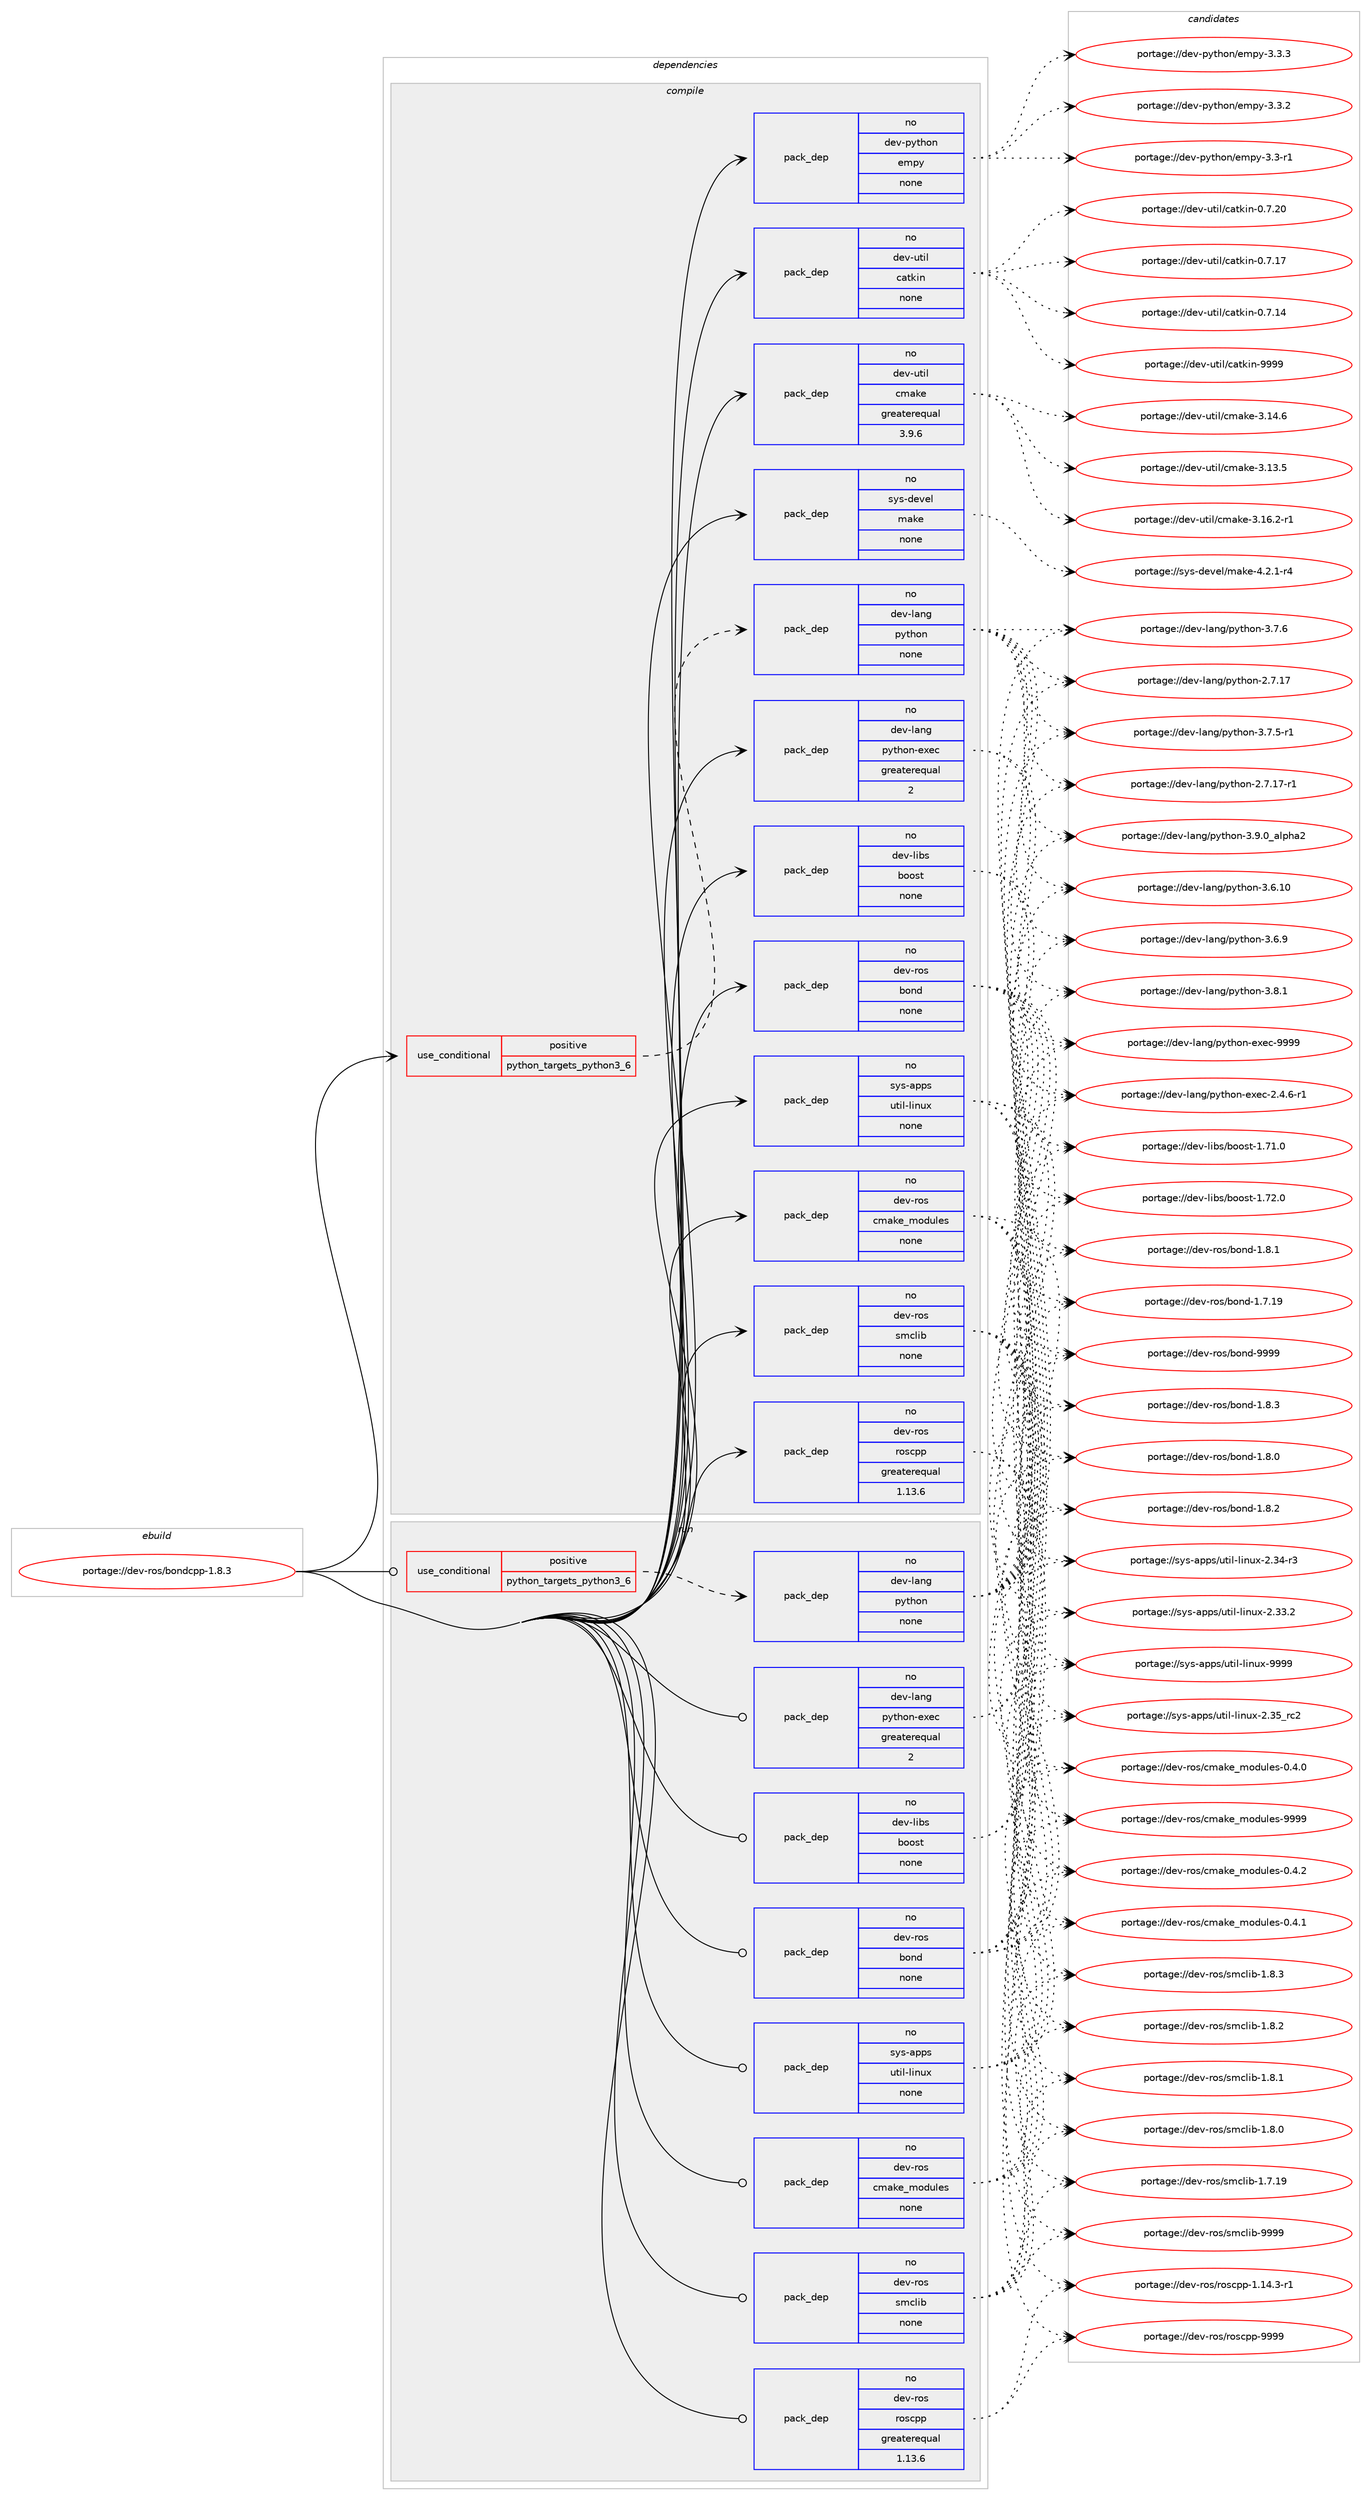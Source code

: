 digraph prolog {

# *************
# Graph options
# *************

newrank=true;
concentrate=true;
compound=true;
graph [rankdir=LR,fontname=Helvetica,fontsize=10,ranksep=1.5];#, ranksep=2.5, nodesep=0.2];
edge  [arrowhead=vee];
node  [fontname=Helvetica,fontsize=10];

# **********
# The ebuild
# **********

subgraph cluster_leftcol {
color=gray;
label=<<i>ebuild</i>>;
id [label="portage://dev-ros/bondcpp-1.8.3", color=red, width=4, href="../dev-ros/bondcpp-1.8.3.svg"];
}

# ****************
# The dependencies
# ****************

subgraph cluster_midcol {
color=gray;
label=<<i>dependencies</i>>;
subgraph cluster_compile {
fillcolor="#eeeeee";
style=filled;
label=<<i>compile</i>>;
subgraph cond101652 {
dependency409934 [label=<<TABLE BORDER="0" CELLBORDER="1" CELLSPACING="0" CELLPADDING="4"><TR><TD ROWSPAN="3" CELLPADDING="10">use_conditional</TD></TR><TR><TD>positive</TD></TR><TR><TD>python_targets_python3_6</TD></TR></TABLE>>, shape=none, color=red];
subgraph pack303407 {
dependency409935 [label=<<TABLE BORDER="0" CELLBORDER="1" CELLSPACING="0" CELLPADDING="4" WIDTH="220"><TR><TD ROWSPAN="6" CELLPADDING="30">pack_dep</TD></TR><TR><TD WIDTH="110">no</TD></TR><TR><TD>dev-lang</TD></TR><TR><TD>python</TD></TR><TR><TD>none</TD></TR><TR><TD></TD></TR></TABLE>>, shape=none, color=blue];
}
dependency409934:e -> dependency409935:w [weight=20,style="dashed",arrowhead="vee"];
}
id:e -> dependency409934:w [weight=20,style="solid",arrowhead="vee"];
subgraph pack303408 {
dependency409936 [label=<<TABLE BORDER="0" CELLBORDER="1" CELLSPACING="0" CELLPADDING="4" WIDTH="220"><TR><TD ROWSPAN="6" CELLPADDING="30">pack_dep</TD></TR><TR><TD WIDTH="110">no</TD></TR><TR><TD>dev-lang</TD></TR><TR><TD>python-exec</TD></TR><TR><TD>greaterequal</TD></TR><TR><TD>2</TD></TR></TABLE>>, shape=none, color=blue];
}
id:e -> dependency409936:w [weight=20,style="solid",arrowhead="vee"];
subgraph pack303409 {
dependency409937 [label=<<TABLE BORDER="0" CELLBORDER="1" CELLSPACING="0" CELLPADDING="4" WIDTH="220"><TR><TD ROWSPAN="6" CELLPADDING="30">pack_dep</TD></TR><TR><TD WIDTH="110">no</TD></TR><TR><TD>dev-libs</TD></TR><TR><TD>boost</TD></TR><TR><TD>none</TD></TR><TR><TD></TD></TR></TABLE>>, shape=none, color=blue];
}
id:e -> dependency409937:w [weight=20,style="solid",arrowhead="vee"];
subgraph pack303410 {
dependency409938 [label=<<TABLE BORDER="0" CELLBORDER="1" CELLSPACING="0" CELLPADDING="4" WIDTH="220"><TR><TD ROWSPAN="6" CELLPADDING="30">pack_dep</TD></TR><TR><TD WIDTH="110">no</TD></TR><TR><TD>dev-python</TD></TR><TR><TD>empy</TD></TR><TR><TD>none</TD></TR><TR><TD></TD></TR></TABLE>>, shape=none, color=blue];
}
id:e -> dependency409938:w [weight=20,style="solid",arrowhead="vee"];
subgraph pack303411 {
dependency409939 [label=<<TABLE BORDER="0" CELLBORDER="1" CELLSPACING="0" CELLPADDING="4" WIDTH="220"><TR><TD ROWSPAN="6" CELLPADDING="30">pack_dep</TD></TR><TR><TD WIDTH="110">no</TD></TR><TR><TD>dev-ros</TD></TR><TR><TD>bond</TD></TR><TR><TD>none</TD></TR><TR><TD></TD></TR></TABLE>>, shape=none, color=blue];
}
id:e -> dependency409939:w [weight=20,style="solid",arrowhead="vee"];
subgraph pack303412 {
dependency409940 [label=<<TABLE BORDER="0" CELLBORDER="1" CELLSPACING="0" CELLPADDING="4" WIDTH="220"><TR><TD ROWSPAN="6" CELLPADDING="30">pack_dep</TD></TR><TR><TD WIDTH="110">no</TD></TR><TR><TD>dev-ros</TD></TR><TR><TD>cmake_modules</TD></TR><TR><TD>none</TD></TR><TR><TD></TD></TR></TABLE>>, shape=none, color=blue];
}
id:e -> dependency409940:w [weight=20,style="solid",arrowhead="vee"];
subgraph pack303413 {
dependency409941 [label=<<TABLE BORDER="0" CELLBORDER="1" CELLSPACING="0" CELLPADDING="4" WIDTH="220"><TR><TD ROWSPAN="6" CELLPADDING="30">pack_dep</TD></TR><TR><TD WIDTH="110">no</TD></TR><TR><TD>dev-ros</TD></TR><TR><TD>roscpp</TD></TR><TR><TD>greaterequal</TD></TR><TR><TD>1.13.6</TD></TR></TABLE>>, shape=none, color=blue];
}
id:e -> dependency409941:w [weight=20,style="solid",arrowhead="vee"];
subgraph pack303414 {
dependency409942 [label=<<TABLE BORDER="0" CELLBORDER="1" CELLSPACING="0" CELLPADDING="4" WIDTH="220"><TR><TD ROWSPAN="6" CELLPADDING="30">pack_dep</TD></TR><TR><TD WIDTH="110">no</TD></TR><TR><TD>dev-ros</TD></TR><TR><TD>smclib</TD></TR><TR><TD>none</TD></TR><TR><TD></TD></TR></TABLE>>, shape=none, color=blue];
}
id:e -> dependency409942:w [weight=20,style="solid",arrowhead="vee"];
subgraph pack303415 {
dependency409943 [label=<<TABLE BORDER="0" CELLBORDER="1" CELLSPACING="0" CELLPADDING="4" WIDTH="220"><TR><TD ROWSPAN="6" CELLPADDING="30">pack_dep</TD></TR><TR><TD WIDTH="110">no</TD></TR><TR><TD>dev-util</TD></TR><TR><TD>catkin</TD></TR><TR><TD>none</TD></TR><TR><TD></TD></TR></TABLE>>, shape=none, color=blue];
}
id:e -> dependency409943:w [weight=20,style="solid",arrowhead="vee"];
subgraph pack303416 {
dependency409944 [label=<<TABLE BORDER="0" CELLBORDER="1" CELLSPACING="0" CELLPADDING="4" WIDTH="220"><TR><TD ROWSPAN="6" CELLPADDING="30">pack_dep</TD></TR><TR><TD WIDTH="110">no</TD></TR><TR><TD>dev-util</TD></TR><TR><TD>cmake</TD></TR><TR><TD>greaterequal</TD></TR><TR><TD>3.9.6</TD></TR></TABLE>>, shape=none, color=blue];
}
id:e -> dependency409944:w [weight=20,style="solid",arrowhead="vee"];
subgraph pack303417 {
dependency409945 [label=<<TABLE BORDER="0" CELLBORDER="1" CELLSPACING="0" CELLPADDING="4" WIDTH="220"><TR><TD ROWSPAN="6" CELLPADDING="30">pack_dep</TD></TR><TR><TD WIDTH="110">no</TD></TR><TR><TD>sys-apps</TD></TR><TR><TD>util-linux</TD></TR><TR><TD>none</TD></TR><TR><TD></TD></TR></TABLE>>, shape=none, color=blue];
}
id:e -> dependency409945:w [weight=20,style="solid",arrowhead="vee"];
subgraph pack303418 {
dependency409946 [label=<<TABLE BORDER="0" CELLBORDER="1" CELLSPACING="0" CELLPADDING="4" WIDTH="220"><TR><TD ROWSPAN="6" CELLPADDING="30">pack_dep</TD></TR><TR><TD WIDTH="110">no</TD></TR><TR><TD>sys-devel</TD></TR><TR><TD>make</TD></TR><TR><TD>none</TD></TR><TR><TD></TD></TR></TABLE>>, shape=none, color=blue];
}
id:e -> dependency409946:w [weight=20,style="solid",arrowhead="vee"];
}
subgraph cluster_compileandrun {
fillcolor="#eeeeee";
style=filled;
label=<<i>compile and run</i>>;
}
subgraph cluster_run {
fillcolor="#eeeeee";
style=filled;
label=<<i>run</i>>;
subgraph cond101653 {
dependency409947 [label=<<TABLE BORDER="0" CELLBORDER="1" CELLSPACING="0" CELLPADDING="4"><TR><TD ROWSPAN="3" CELLPADDING="10">use_conditional</TD></TR><TR><TD>positive</TD></TR><TR><TD>python_targets_python3_6</TD></TR></TABLE>>, shape=none, color=red];
subgraph pack303419 {
dependency409948 [label=<<TABLE BORDER="0" CELLBORDER="1" CELLSPACING="0" CELLPADDING="4" WIDTH="220"><TR><TD ROWSPAN="6" CELLPADDING="30">pack_dep</TD></TR><TR><TD WIDTH="110">no</TD></TR><TR><TD>dev-lang</TD></TR><TR><TD>python</TD></TR><TR><TD>none</TD></TR><TR><TD></TD></TR></TABLE>>, shape=none, color=blue];
}
dependency409947:e -> dependency409948:w [weight=20,style="dashed",arrowhead="vee"];
}
id:e -> dependency409947:w [weight=20,style="solid",arrowhead="odot"];
subgraph pack303420 {
dependency409949 [label=<<TABLE BORDER="0" CELLBORDER="1" CELLSPACING="0" CELLPADDING="4" WIDTH="220"><TR><TD ROWSPAN="6" CELLPADDING="30">pack_dep</TD></TR><TR><TD WIDTH="110">no</TD></TR><TR><TD>dev-lang</TD></TR><TR><TD>python-exec</TD></TR><TR><TD>greaterequal</TD></TR><TR><TD>2</TD></TR></TABLE>>, shape=none, color=blue];
}
id:e -> dependency409949:w [weight=20,style="solid",arrowhead="odot"];
subgraph pack303421 {
dependency409950 [label=<<TABLE BORDER="0" CELLBORDER="1" CELLSPACING="0" CELLPADDING="4" WIDTH="220"><TR><TD ROWSPAN="6" CELLPADDING="30">pack_dep</TD></TR><TR><TD WIDTH="110">no</TD></TR><TR><TD>dev-libs</TD></TR><TR><TD>boost</TD></TR><TR><TD>none</TD></TR><TR><TD></TD></TR></TABLE>>, shape=none, color=blue];
}
id:e -> dependency409950:w [weight=20,style="solid",arrowhead="odot"];
subgraph pack303422 {
dependency409951 [label=<<TABLE BORDER="0" CELLBORDER="1" CELLSPACING="0" CELLPADDING="4" WIDTH="220"><TR><TD ROWSPAN="6" CELLPADDING="30">pack_dep</TD></TR><TR><TD WIDTH="110">no</TD></TR><TR><TD>dev-ros</TD></TR><TR><TD>bond</TD></TR><TR><TD>none</TD></TR><TR><TD></TD></TR></TABLE>>, shape=none, color=blue];
}
id:e -> dependency409951:w [weight=20,style="solid",arrowhead="odot"];
subgraph pack303423 {
dependency409952 [label=<<TABLE BORDER="0" CELLBORDER="1" CELLSPACING="0" CELLPADDING="4" WIDTH="220"><TR><TD ROWSPAN="6" CELLPADDING="30">pack_dep</TD></TR><TR><TD WIDTH="110">no</TD></TR><TR><TD>dev-ros</TD></TR><TR><TD>cmake_modules</TD></TR><TR><TD>none</TD></TR><TR><TD></TD></TR></TABLE>>, shape=none, color=blue];
}
id:e -> dependency409952:w [weight=20,style="solid",arrowhead="odot"];
subgraph pack303424 {
dependency409953 [label=<<TABLE BORDER="0" CELLBORDER="1" CELLSPACING="0" CELLPADDING="4" WIDTH="220"><TR><TD ROWSPAN="6" CELLPADDING="30">pack_dep</TD></TR><TR><TD WIDTH="110">no</TD></TR><TR><TD>dev-ros</TD></TR><TR><TD>roscpp</TD></TR><TR><TD>greaterequal</TD></TR><TR><TD>1.13.6</TD></TR></TABLE>>, shape=none, color=blue];
}
id:e -> dependency409953:w [weight=20,style="solid",arrowhead="odot"];
subgraph pack303425 {
dependency409954 [label=<<TABLE BORDER="0" CELLBORDER="1" CELLSPACING="0" CELLPADDING="4" WIDTH="220"><TR><TD ROWSPAN="6" CELLPADDING="30">pack_dep</TD></TR><TR><TD WIDTH="110">no</TD></TR><TR><TD>dev-ros</TD></TR><TR><TD>smclib</TD></TR><TR><TD>none</TD></TR><TR><TD></TD></TR></TABLE>>, shape=none, color=blue];
}
id:e -> dependency409954:w [weight=20,style="solid",arrowhead="odot"];
subgraph pack303426 {
dependency409955 [label=<<TABLE BORDER="0" CELLBORDER="1" CELLSPACING="0" CELLPADDING="4" WIDTH="220"><TR><TD ROWSPAN="6" CELLPADDING="30">pack_dep</TD></TR><TR><TD WIDTH="110">no</TD></TR><TR><TD>sys-apps</TD></TR><TR><TD>util-linux</TD></TR><TR><TD>none</TD></TR><TR><TD></TD></TR></TABLE>>, shape=none, color=blue];
}
id:e -> dependency409955:w [weight=20,style="solid",arrowhead="odot"];
}
}

# **************
# The candidates
# **************

subgraph cluster_choices {
rank=same;
color=gray;
label=<<i>candidates</i>>;

subgraph choice303407 {
color=black;
nodesep=1;
choice10010111845108971101034711212111610411111045514657464895971081121049750 [label="portage://dev-lang/python-3.9.0_alpha2", color=red, width=4,href="../dev-lang/python-3.9.0_alpha2.svg"];
choice100101118451089711010347112121116104111110455146564649 [label="portage://dev-lang/python-3.8.1", color=red, width=4,href="../dev-lang/python-3.8.1.svg"];
choice100101118451089711010347112121116104111110455146554654 [label="portage://dev-lang/python-3.7.6", color=red, width=4,href="../dev-lang/python-3.7.6.svg"];
choice1001011184510897110103471121211161041111104551465546534511449 [label="portage://dev-lang/python-3.7.5-r1", color=red, width=4,href="../dev-lang/python-3.7.5-r1.svg"];
choice100101118451089711010347112121116104111110455146544657 [label="portage://dev-lang/python-3.6.9", color=red, width=4,href="../dev-lang/python-3.6.9.svg"];
choice10010111845108971101034711212111610411111045514654464948 [label="portage://dev-lang/python-3.6.10", color=red, width=4,href="../dev-lang/python-3.6.10.svg"];
choice100101118451089711010347112121116104111110455046554649554511449 [label="portage://dev-lang/python-2.7.17-r1", color=red, width=4,href="../dev-lang/python-2.7.17-r1.svg"];
choice10010111845108971101034711212111610411111045504655464955 [label="portage://dev-lang/python-2.7.17", color=red, width=4,href="../dev-lang/python-2.7.17.svg"];
dependency409935:e -> choice10010111845108971101034711212111610411111045514657464895971081121049750:w [style=dotted,weight="100"];
dependency409935:e -> choice100101118451089711010347112121116104111110455146564649:w [style=dotted,weight="100"];
dependency409935:e -> choice100101118451089711010347112121116104111110455146554654:w [style=dotted,weight="100"];
dependency409935:e -> choice1001011184510897110103471121211161041111104551465546534511449:w [style=dotted,weight="100"];
dependency409935:e -> choice100101118451089711010347112121116104111110455146544657:w [style=dotted,weight="100"];
dependency409935:e -> choice10010111845108971101034711212111610411111045514654464948:w [style=dotted,weight="100"];
dependency409935:e -> choice100101118451089711010347112121116104111110455046554649554511449:w [style=dotted,weight="100"];
dependency409935:e -> choice10010111845108971101034711212111610411111045504655464955:w [style=dotted,weight="100"];
}
subgraph choice303408 {
color=black;
nodesep=1;
choice10010111845108971101034711212111610411111045101120101994557575757 [label="portage://dev-lang/python-exec-9999", color=red, width=4,href="../dev-lang/python-exec-9999.svg"];
choice10010111845108971101034711212111610411111045101120101994550465246544511449 [label="portage://dev-lang/python-exec-2.4.6-r1", color=red, width=4,href="../dev-lang/python-exec-2.4.6-r1.svg"];
dependency409936:e -> choice10010111845108971101034711212111610411111045101120101994557575757:w [style=dotted,weight="100"];
dependency409936:e -> choice10010111845108971101034711212111610411111045101120101994550465246544511449:w [style=dotted,weight="100"];
}
subgraph choice303409 {
color=black;
nodesep=1;
choice1001011184510810598115479811111111511645494655504648 [label="portage://dev-libs/boost-1.72.0", color=red, width=4,href="../dev-libs/boost-1.72.0.svg"];
choice1001011184510810598115479811111111511645494655494648 [label="portage://dev-libs/boost-1.71.0", color=red, width=4,href="../dev-libs/boost-1.71.0.svg"];
dependency409937:e -> choice1001011184510810598115479811111111511645494655504648:w [style=dotted,weight="100"];
dependency409937:e -> choice1001011184510810598115479811111111511645494655494648:w [style=dotted,weight="100"];
}
subgraph choice303410 {
color=black;
nodesep=1;
choice1001011184511212111610411111047101109112121455146514651 [label="portage://dev-python/empy-3.3.3", color=red, width=4,href="../dev-python/empy-3.3.3.svg"];
choice1001011184511212111610411111047101109112121455146514650 [label="portage://dev-python/empy-3.3.2", color=red, width=4,href="../dev-python/empy-3.3.2.svg"];
choice1001011184511212111610411111047101109112121455146514511449 [label="portage://dev-python/empy-3.3-r1", color=red, width=4,href="../dev-python/empy-3.3-r1.svg"];
dependency409938:e -> choice1001011184511212111610411111047101109112121455146514651:w [style=dotted,weight="100"];
dependency409938:e -> choice1001011184511212111610411111047101109112121455146514650:w [style=dotted,weight="100"];
dependency409938:e -> choice1001011184511212111610411111047101109112121455146514511449:w [style=dotted,weight="100"];
}
subgraph choice303411 {
color=black;
nodesep=1;
choice1001011184511411111547981111101004557575757 [label="portage://dev-ros/bond-9999", color=red, width=4,href="../dev-ros/bond-9999.svg"];
choice100101118451141111154798111110100454946564651 [label="portage://dev-ros/bond-1.8.3", color=red, width=4,href="../dev-ros/bond-1.8.3.svg"];
choice100101118451141111154798111110100454946564650 [label="portage://dev-ros/bond-1.8.2", color=red, width=4,href="../dev-ros/bond-1.8.2.svg"];
choice100101118451141111154798111110100454946564649 [label="portage://dev-ros/bond-1.8.1", color=red, width=4,href="../dev-ros/bond-1.8.1.svg"];
choice100101118451141111154798111110100454946564648 [label="portage://dev-ros/bond-1.8.0", color=red, width=4,href="../dev-ros/bond-1.8.0.svg"];
choice10010111845114111115479811111010045494655464957 [label="portage://dev-ros/bond-1.7.19", color=red, width=4,href="../dev-ros/bond-1.7.19.svg"];
dependency409939:e -> choice1001011184511411111547981111101004557575757:w [style=dotted,weight="100"];
dependency409939:e -> choice100101118451141111154798111110100454946564651:w [style=dotted,weight="100"];
dependency409939:e -> choice100101118451141111154798111110100454946564650:w [style=dotted,weight="100"];
dependency409939:e -> choice100101118451141111154798111110100454946564649:w [style=dotted,weight="100"];
dependency409939:e -> choice100101118451141111154798111110100454946564648:w [style=dotted,weight="100"];
dependency409939:e -> choice10010111845114111115479811111010045494655464957:w [style=dotted,weight="100"];
}
subgraph choice303412 {
color=black;
nodesep=1;
choice10010111845114111115479910997107101951091111001171081011154557575757 [label="portage://dev-ros/cmake_modules-9999", color=red, width=4,href="../dev-ros/cmake_modules-9999.svg"];
choice1001011184511411111547991099710710195109111100117108101115454846524650 [label="portage://dev-ros/cmake_modules-0.4.2", color=red, width=4,href="../dev-ros/cmake_modules-0.4.2.svg"];
choice1001011184511411111547991099710710195109111100117108101115454846524649 [label="portage://dev-ros/cmake_modules-0.4.1", color=red, width=4,href="../dev-ros/cmake_modules-0.4.1.svg"];
choice1001011184511411111547991099710710195109111100117108101115454846524648 [label="portage://dev-ros/cmake_modules-0.4.0", color=red, width=4,href="../dev-ros/cmake_modules-0.4.0.svg"];
dependency409940:e -> choice10010111845114111115479910997107101951091111001171081011154557575757:w [style=dotted,weight="100"];
dependency409940:e -> choice1001011184511411111547991099710710195109111100117108101115454846524650:w [style=dotted,weight="100"];
dependency409940:e -> choice1001011184511411111547991099710710195109111100117108101115454846524649:w [style=dotted,weight="100"];
dependency409940:e -> choice1001011184511411111547991099710710195109111100117108101115454846524648:w [style=dotted,weight="100"];
}
subgraph choice303413 {
color=black;
nodesep=1;
choice1001011184511411111547114111115991121124557575757 [label="portage://dev-ros/roscpp-9999", color=red, width=4,href="../dev-ros/roscpp-9999.svg"];
choice100101118451141111154711411111599112112454946495246514511449 [label="portage://dev-ros/roscpp-1.14.3-r1", color=red, width=4,href="../dev-ros/roscpp-1.14.3-r1.svg"];
dependency409941:e -> choice1001011184511411111547114111115991121124557575757:w [style=dotted,weight="100"];
dependency409941:e -> choice100101118451141111154711411111599112112454946495246514511449:w [style=dotted,weight="100"];
}
subgraph choice303414 {
color=black;
nodesep=1;
choice100101118451141111154711510999108105984557575757 [label="portage://dev-ros/smclib-9999", color=red, width=4,href="../dev-ros/smclib-9999.svg"];
choice10010111845114111115471151099910810598454946564651 [label="portage://dev-ros/smclib-1.8.3", color=red, width=4,href="../dev-ros/smclib-1.8.3.svg"];
choice10010111845114111115471151099910810598454946564650 [label="portage://dev-ros/smclib-1.8.2", color=red, width=4,href="../dev-ros/smclib-1.8.2.svg"];
choice10010111845114111115471151099910810598454946564649 [label="portage://dev-ros/smclib-1.8.1", color=red, width=4,href="../dev-ros/smclib-1.8.1.svg"];
choice10010111845114111115471151099910810598454946564648 [label="portage://dev-ros/smclib-1.8.0", color=red, width=4,href="../dev-ros/smclib-1.8.0.svg"];
choice1001011184511411111547115109991081059845494655464957 [label="portage://dev-ros/smclib-1.7.19", color=red, width=4,href="../dev-ros/smclib-1.7.19.svg"];
dependency409942:e -> choice100101118451141111154711510999108105984557575757:w [style=dotted,weight="100"];
dependency409942:e -> choice10010111845114111115471151099910810598454946564651:w [style=dotted,weight="100"];
dependency409942:e -> choice10010111845114111115471151099910810598454946564650:w [style=dotted,weight="100"];
dependency409942:e -> choice10010111845114111115471151099910810598454946564649:w [style=dotted,weight="100"];
dependency409942:e -> choice10010111845114111115471151099910810598454946564648:w [style=dotted,weight="100"];
dependency409942:e -> choice1001011184511411111547115109991081059845494655464957:w [style=dotted,weight="100"];
}
subgraph choice303415 {
color=black;
nodesep=1;
choice100101118451171161051084799971161071051104557575757 [label="portage://dev-util/catkin-9999", color=red, width=4,href="../dev-util/catkin-9999.svg"];
choice1001011184511711610510847999711610710511045484655465048 [label="portage://dev-util/catkin-0.7.20", color=red, width=4,href="../dev-util/catkin-0.7.20.svg"];
choice1001011184511711610510847999711610710511045484655464955 [label="portage://dev-util/catkin-0.7.17", color=red, width=4,href="../dev-util/catkin-0.7.17.svg"];
choice1001011184511711610510847999711610710511045484655464952 [label="portage://dev-util/catkin-0.7.14", color=red, width=4,href="../dev-util/catkin-0.7.14.svg"];
dependency409943:e -> choice100101118451171161051084799971161071051104557575757:w [style=dotted,weight="100"];
dependency409943:e -> choice1001011184511711610510847999711610710511045484655465048:w [style=dotted,weight="100"];
dependency409943:e -> choice1001011184511711610510847999711610710511045484655464955:w [style=dotted,weight="100"];
dependency409943:e -> choice1001011184511711610510847999711610710511045484655464952:w [style=dotted,weight="100"];
}
subgraph choice303416 {
color=black;
nodesep=1;
choice10010111845117116105108479910997107101455146495446504511449 [label="portage://dev-util/cmake-3.16.2-r1", color=red, width=4,href="../dev-util/cmake-3.16.2-r1.svg"];
choice1001011184511711610510847991099710710145514649524654 [label="portage://dev-util/cmake-3.14.6", color=red, width=4,href="../dev-util/cmake-3.14.6.svg"];
choice1001011184511711610510847991099710710145514649514653 [label="portage://dev-util/cmake-3.13.5", color=red, width=4,href="../dev-util/cmake-3.13.5.svg"];
dependency409944:e -> choice10010111845117116105108479910997107101455146495446504511449:w [style=dotted,weight="100"];
dependency409944:e -> choice1001011184511711610510847991099710710145514649524654:w [style=dotted,weight="100"];
dependency409944:e -> choice1001011184511711610510847991099710710145514649514653:w [style=dotted,weight="100"];
}
subgraph choice303417 {
color=black;
nodesep=1;
choice115121115459711211211547117116105108451081051101171204557575757 [label="portage://sys-apps/util-linux-9999", color=red, width=4,href="../sys-apps/util-linux-9999.svg"];
choice115121115459711211211547117116105108451081051101171204550465153951149950 [label="portage://sys-apps/util-linux-2.35_rc2", color=red, width=4,href="../sys-apps/util-linux-2.35_rc2.svg"];
choice1151211154597112112115471171161051084510810511011712045504651524511451 [label="portage://sys-apps/util-linux-2.34-r3", color=red, width=4,href="../sys-apps/util-linux-2.34-r3.svg"];
choice1151211154597112112115471171161051084510810511011712045504651514650 [label="portage://sys-apps/util-linux-2.33.2", color=red, width=4,href="../sys-apps/util-linux-2.33.2.svg"];
dependency409945:e -> choice115121115459711211211547117116105108451081051101171204557575757:w [style=dotted,weight="100"];
dependency409945:e -> choice115121115459711211211547117116105108451081051101171204550465153951149950:w [style=dotted,weight="100"];
dependency409945:e -> choice1151211154597112112115471171161051084510810511011712045504651524511451:w [style=dotted,weight="100"];
dependency409945:e -> choice1151211154597112112115471171161051084510810511011712045504651514650:w [style=dotted,weight="100"];
}
subgraph choice303418 {
color=black;
nodesep=1;
choice1151211154510010111810110847109971071014552465046494511452 [label="portage://sys-devel/make-4.2.1-r4", color=red, width=4,href="../sys-devel/make-4.2.1-r4.svg"];
dependency409946:e -> choice1151211154510010111810110847109971071014552465046494511452:w [style=dotted,weight="100"];
}
subgraph choice303419 {
color=black;
nodesep=1;
choice10010111845108971101034711212111610411111045514657464895971081121049750 [label="portage://dev-lang/python-3.9.0_alpha2", color=red, width=4,href="../dev-lang/python-3.9.0_alpha2.svg"];
choice100101118451089711010347112121116104111110455146564649 [label="portage://dev-lang/python-3.8.1", color=red, width=4,href="../dev-lang/python-3.8.1.svg"];
choice100101118451089711010347112121116104111110455146554654 [label="portage://dev-lang/python-3.7.6", color=red, width=4,href="../dev-lang/python-3.7.6.svg"];
choice1001011184510897110103471121211161041111104551465546534511449 [label="portage://dev-lang/python-3.7.5-r1", color=red, width=4,href="../dev-lang/python-3.7.5-r1.svg"];
choice100101118451089711010347112121116104111110455146544657 [label="portage://dev-lang/python-3.6.9", color=red, width=4,href="../dev-lang/python-3.6.9.svg"];
choice10010111845108971101034711212111610411111045514654464948 [label="portage://dev-lang/python-3.6.10", color=red, width=4,href="../dev-lang/python-3.6.10.svg"];
choice100101118451089711010347112121116104111110455046554649554511449 [label="portage://dev-lang/python-2.7.17-r1", color=red, width=4,href="../dev-lang/python-2.7.17-r1.svg"];
choice10010111845108971101034711212111610411111045504655464955 [label="portage://dev-lang/python-2.7.17", color=red, width=4,href="../dev-lang/python-2.7.17.svg"];
dependency409948:e -> choice10010111845108971101034711212111610411111045514657464895971081121049750:w [style=dotted,weight="100"];
dependency409948:e -> choice100101118451089711010347112121116104111110455146564649:w [style=dotted,weight="100"];
dependency409948:e -> choice100101118451089711010347112121116104111110455146554654:w [style=dotted,weight="100"];
dependency409948:e -> choice1001011184510897110103471121211161041111104551465546534511449:w [style=dotted,weight="100"];
dependency409948:e -> choice100101118451089711010347112121116104111110455146544657:w [style=dotted,weight="100"];
dependency409948:e -> choice10010111845108971101034711212111610411111045514654464948:w [style=dotted,weight="100"];
dependency409948:e -> choice100101118451089711010347112121116104111110455046554649554511449:w [style=dotted,weight="100"];
dependency409948:e -> choice10010111845108971101034711212111610411111045504655464955:w [style=dotted,weight="100"];
}
subgraph choice303420 {
color=black;
nodesep=1;
choice10010111845108971101034711212111610411111045101120101994557575757 [label="portage://dev-lang/python-exec-9999", color=red, width=4,href="../dev-lang/python-exec-9999.svg"];
choice10010111845108971101034711212111610411111045101120101994550465246544511449 [label="portage://dev-lang/python-exec-2.4.6-r1", color=red, width=4,href="../dev-lang/python-exec-2.4.6-r1.svg"];
dependency409949:e -> choice10010111845108971101034711212111610411111045101120101994557575757:w [style=dotted,weight="100"];
dependency409949:e -> choice10010111845108971101034711212111610411111045101120101994550465246544511449:w [style=dotted,weight="100"];
}
subgraph choice303421 {
color=black;
nodesep=1;
choice1001011184510810598115479811111111511645494655504648 [label="portage://dev-libs/boost-1.72.0", color=red, width=4,href="../dev-libs/boost-1.72.0.svg"];
choice1001011184510810598115479811111111511645494655494648 [label="portage://dev-libs/boost-1.71.0", color=red, width=4,href="../dev-libs/boost-1.71.0.svg"];
dependency409950:e -> choice1001011184510810598115479811111111511645494655504648:w [style=dotted,weight="100"];
dependency409950:e -> choice1001011184510810598115479811111111511645494655494648:w [style=dotted,weight="100"];
}
subgraph choice303422 {
color=black;
nodesep=1;
choice1001011184511411111547981111101004557575757 [label="portage://dev-ros/bond-9999", color=red, width=4,href="../dev-ros/bond-9999.svg"];
choice100101118451141111154798111110100454946564651 [label="portage://dev-ros/bond-1.8.3", color=red, width=4,href="../dev-ros/bond-1.8.3.svg"];
choice100101118451141111154798111110100454946564650 [label="portage://dev-ros/bond-1.8.2", color=red, width=4,href="../dev-ros/bond-1.8.2.svg"];
choice100101118451141111154798111110100454946564649 [label="portage://dev-ros/bond-1.8.1", color=red, width=4,href="../dev-ros/bond-1.8.1.svg"];
choice100101118451141111154798111110100454946564648 [label="portage://dev-ros/bond-1.8.0", color=red, width=4,href="../dev-ros/bond-1.8.0.svg"];
choice10010111845114111115479811111010045494655464957 [label="portage://dev-ros/bond-1.7.19", color=red, width=4,href="../dev-ros/bond-1.7.19.svg"];
dependency409951:e -> choice1001011184511411111547981111101004557575757:w [style=dotted,weight="100"];
dependency409951:e -> choice100101118451141111154798111110100454946564651:w [style=dotted,weight="100"];
dependency409951:e -> choice100101118451141111154798111110100454946564650:w [style=dotted,weight="100"];
dependency409951:e -> choice100101118451141111154798111110100454946564649:w [style=dotted,weight="100"];
dependency409951:e -> choice100101118451141111154798111110100454946564648:w [style=dotted,weight="100"];
dependency409951:e -> choice10010111845114111115479811111010045494655464957:w [style=dotted,weight="100"];
}
subgraph choice303423 {
color=black;
nodesep=1;
choice10010111845114111115479910997107101951091111001171081011154557575757 [label="portage://dev-ros/cmake_modules-9999", color=red, width=4,href="../dev-ros/cmake_modules-9999.svg"];
choice1001011184511411111547991099710710195109111100117108101115454846524650 [label="portage://dev-ros/cmake_modules-0.4.2", color=red, width=4,href="../dev-ros/cmake_modules-0.4.2.svg"];
choice1001011184511411111547991099710710195109111100117108101115454846524649 [label="portage://dev-ros/cmake_modules-0.4.1", color=red, width=4,href="../dev-ros/cmake_modules-0.4.1.svg"];
choice1001011184511411111547991099710710195109111100117108101115454846524648 [label="portage://dev-ros/cmake_modules-0.4.0", color=red, width=4,href="../dev-ros/cmake_modules-0.4.0.svg"];
dependency409952:e -> choice10010111845114111115479910997107101951091111001171081011154557575757:w [style=dotted,weight="100"];
dependency409952:e -> choice1001011184511411111547991099710710195109111100117108101115454846524650:w [style=dotted,weight="100"];
dependency409952:e -> choice1001011184511411111547991099710710195109111100117108101115454846524649:w [style=dotted,weight="100"];
dependency409952:e -> choice1001011184511411111547991099710710195109111100117108101115454846524648:w [style=dotted,weight="100"];
}
subgraph choice303424 {
color=black;
nodesep=1;
choice1001011184511411111547114111115991121124557575757 [label="portage://dev-ros/roscpp-9999", color=red, width=4,href="../dev-ros/roscpp-9999.svg"];
choice100101118451141111154711411111599112112454946495246514511449 [label="portage://dev-ros/roscpp-1.14.3-r1", color=red, width=4,href="../dev-ros/roscpp-1.14.3-r1.svg"];
dependency409953:e -> choice1001011184511411111547114111115991121124557575757:w [style=dotted,weight="100"];
dependency409953:e -> choice100101118451141111154711411111599112112454946495246514511449:w [style=dotted,weight="100"];
}
subgraph choice303425 {
color=black;
nodesep=1;
choice100101118451141111154711510999108105984557575757 [label="portage://dev-ros/smclib-9999", color=red, width=4,href="../dev-ros/smclib-9999.svg"];
choice10010111845114111115471151099910810598454946564651 [label="portage://dev-ros/smclib-1.8.3", color=red, width=4,href="../dev-ros/smclib-1.8.3.svg"];
choice10010111845114111115471151099910810598454946564650 [label="portage://dev-ros/smclib-1.8.2", color=red, width=4,href="../dev-ros/smclib-1.8.2.svg"];
choice10010111845114111115471151099910810598454946564649 [label="portage://dev-ros/smclib-1.8.1", color=red, width=4,href="../dev-ros/smclib-1.8.1.svg"];
choice10010111845114111115471151099910810598454946564648 [label="portage://dev-ros/smclib-1.8.0", color=red, width=4,href="../dev-ros/smclib-1.8.0.svg"];
choice1001011184511411111547115109991081059845494655464957 [label="portage://dev-ros/smclib-1.7.19", color=red, width=4,href="../dev-ros/smclib-1.7.19.svg"];
dependency409954:e -> choice100101118451141111154711510999108105984557575757:w [style=dotted,weight="100"];
dependency409954:e -> choice10010111845114111115471151099910810598454946564651:w [style=dotted,weight="100"];
dependency409954:e -> choice10010111845114111115471151099910810598454946564650:w [style=dotted,weight="100"];
dependency409954:e -> choice10010111845114111115471151099910810598454946564649:w [style=dotted,weight="100"];
dependency409954:e -> choice10010111845114111115471151099910810598454946564648:w [style=dotted,weight="100"];
dependency409954:e -> choice1001011184511411111547115109991081059845494655464957:w [style=dotted,weight="100"];
}
subgraph choice303426 {
color=black;
nodesep=1;
choice115121115459711211211547117116105108451081051101171204557575757 [label="portage://sys-apps/util-linux-9999", color=red, width=4,href="../sys-apps/util-linux-9999.svg"];
choice115121115459711211211547117116105108451081051101171204550465153951149950 [label="portage://sys-apps/util-linux-2.35_rc2", color=red, width=4,href="../sys-apps/util-linux-2.35_rc2.svg"];
choice1151211154597112112115471171161051084510810511011712045504651524511451 [label="portage://sys-apps/util-linux-2.34-r3", color=red, width=4,href="../sys-apps/util-linux-2.34-r3.svg"];
choice1151211154597112112115471171161051084510810511011712045504651514650 [label="portage://sys-apps/util-linux-2.33.2", color=red, width=4,href="../sys-apps/util-linux-2.33.2.svg"];
dependency409955:e -> choice115121115459711211211547117116105108451081051101171204557575757:w [style=dotted,weight="100"];
dependency409955:e -> choice115121115459711211211547117116105108451081051101171204550465153951149950:w [style=dotted,weight="100"];
dependency409955:e -> choice1151211154597112112115471171161051084510810511011712045504651524511451:w [style=dotted,weight="100"];
dependency409955:e -> choice1151211154597112112115471171161051084510810511011712045504651514650:w [style=dotted,weight="100"];
}
}

}
